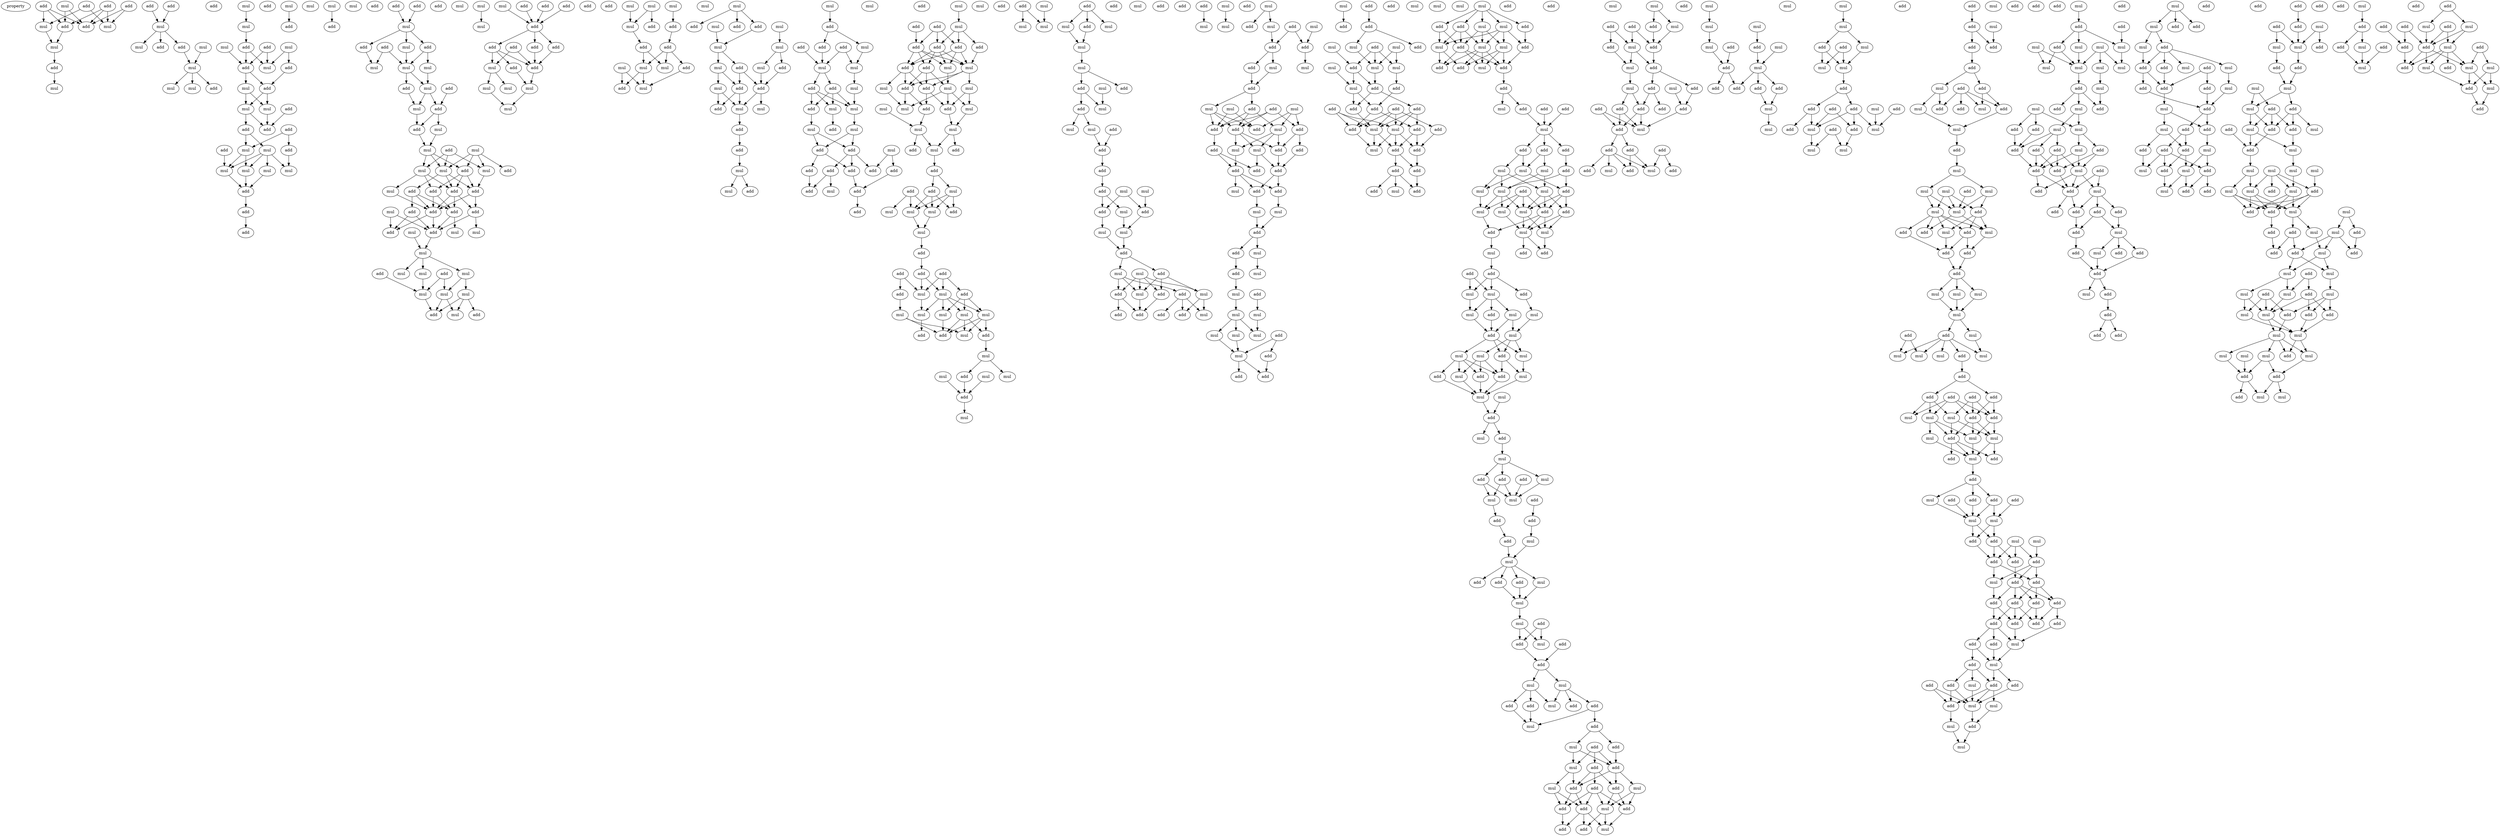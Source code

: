 digraph {
    node [fontcolor=black]
    property [mul=2,lf=1.5]
    0 [ label = add ];
    1 [ label = add ];
    2 [ label = mul ];
    3 [ label = add ];
    4 [ label = add ];
    5 [ label = mul ];
    6 [ label = mul ];
    7 [ label = add ];
    8 [ label = add ];
    9 [ label = mul ];
    10 [ label = add ];
    11 [ label = add ];
    12 [ label = add ];
    13 [ label = mul ];
    14 [ label = mul ];
    15 [ label = mul ];
    16 [ label = add ];
    17 [ label = add ];
    18 [ label = add ];
    19 [ label = mul ];
    20 [ label = mul ];
    21 [ label = mul ];
    22 [ label = mul ];
    23 [ label = mul ];
    24 [ label = add ];
    25 [ label = mul ];
    26 [ label = add ];
    27 [ label = add ];
    28 [ label = mul ];
    29 [ label = mul ];
    30 [ label = add ];
    31 [ label = add ];
    32 [ label = add ];
    33 [ label = mul ];
    34 [ label = add ];
    35 [ label = mul ];
    36 [ label = mul ];
    37 [ label = mul ];
    38 [ label = add ];
    39 [ label = add ];
    40 [ label = add ];
    41 [ label = add ];
    42 [ label = mul ];
    43 [ label = add ];
    44 [ label = mul ];
    45 [ label = add ];
    46 [ label = mul ];
    47 [ label = mul ];
    48 [ label = mul ];
    49 [ label = mul ];
    50 [ label = add ];
    51 [ label = add ];
    52 [ label = add ];
    53 [ label = mul ];
    54 [ label = add ];
    55 [ label = mul ];
    56 [ label = mul ];
    57 [ label = mul ];
    58 [ label = add ];
    59 [ label = add ];
    60 [ label = add ];
    61 [ label = add ];
    62 [ label = add ];
    63 [ label = mul ];
    64 [ label = add ];
    65 [ label = add ];
    66 [ label = add ];
    67 [ label = mul ];
    68 [ label = mul ];
    69 [ label = mul ];
    70 [ label = mul ];
    71 [ label = mul ];
    72 [ label = mul ];
    73 [ label = add ];
    74 [ label = add ];
    75 [ label = mul ];
    76 [ label = add ];
    77 [ label = add ];
    78 [ label = mul ];
    79 [ label = mul ];
    80 [ label = mul ];
    81 [ label = add ];
    82 [ label = mul ];
    83 [ label = mul ];
    84 [ label = mul ];
    85 [ label = add ];
    86 [ label = add ];
    87 [ label = add ];
    88 [ label = mul ];
    89 [ label = add ];
    90 [ label = add ];
    91 [ label = add ];
    92 [ label = mul ];
    93 [ label = add ];
    94 [ label = add ];
    95 [ label = add ];
    96 [ label = add ];
    97 [ label = add ];
    98 [ label = mul ];
    99 [ label = mul ];
    100 [ label = mul ];
    101 [ label = add ];
    102 [ label = mul ];
    103 [ label = add ];
    104 [ label = mul ];
    105 [ label = mul ];
    106 [ label = mul ];
    107 [ label = add ];
    108 [ label = mul ];
    109 [ label = mul ];
    110 [ label = mul ];
    111 [ label = add ];
    112 [ label = add ];
    113 [ label = mul ];
    114 [ label = mul ];
    115 [ label = mul ];
    116 [ label = mul ];
    117 [ label = add ];
    118 [ label = add ];
    119 [ label = add ];
    120 [ label = add ];
    121 [ label = add ];
    122 [ label = add ];
    123 [ label = add ];
    124 [ label = add ];
    125 [ label = add ];
    126 [ label = mul ];
    127 [ label = add ];
    128 [ label = add ];
    129 [ label = mul ];
    130 [ label = mul ];
    131 [ label = mul ];
    132 [ label = add ];
    133 [ label = mul ];
    134 [ label = mul ];
    135 [ label = mul ];
    136 [ label = mul ];
    137 [ label = mul ];
    138 [ label = add ];
    139 [ label = add ];
    140 [ label = add ];
    141 [ label = add ];
    142 [ label = add ];
    143 [ label = mul ];
    144 [ label = mul ];
    145 [ label = mul ];
    146 [ label = add ];
    147 [ label = mul ];
    148 [ label = mul ];
    149 [ label = mul ];
    150 [ label = mul ];
    151 [ label = add ];
    152 [ label = mul ];
    153 [ label = add ];
    154 [ label = add ];
    155 [ label = mul ];
    156 [ label = mul ];
    157 [ label = mul ];
    158 [ label = add ];
    159 [ label = add ];
    160 [ label = mul ];
    161 [ label = add ];
    162 [ label = add ];
    163 [ label = mul ];
    164 [ label = mul ];
    165 [ label = mul ];
    166 [ label = add ];
    167 [ label = add ];
    168 [ label = add ];
    169 [ label = mul ];
    170 [ label = mul ];
    171 [ label = mul ];
    172 [ label = add ];
    173 [ label = mul ];
    174 [ label = add ];
    175 [ label = add ];
    176 [ label = add ];
    177 [ label = add ];
    178 [ label = mul ];
    179 [ label = add ];
    180 [ label = mul ];
    181 [ label = mul ];
    182 [ label = mul ];
    183 [ label = add ];
    184 [ label = add ];
    185 [ label = mul ];
    186 [ label = mul ];
    187 [ label = add ];
    188 [ label = add ];
    189 [ label = mul ];
    190 [ label = mul ];
    191 [ label = mul ];
    192 [ label = add ];
    193 [ label = add ];
    194 [ label = add ];
    195 [ label = add ];
    196 [ label = add ];
    197 [ label = add ];
    198 [ label = add ];
    199 [ label = mul ];
    200 [ label = add ];
    201 [ label = add ];
    202 [ label = add ];
    203 [ label = mul ];
    204 [ label = add ];
    205 [ label = mul ];
    206 [ label = add ];
    207 [ label = add ];
    208 [ label = add ];
    209 [ label = add ];
    210 [ label = add ];
    211 [ label = add ];
    212 [ label = mul ];
    213 [ label = mul ];
    214 [ label = add ];
    215 [ label = mul ];
    216 [ label = mul ];
    217 [ label = mul ];
    218 [ label = add ];
    219 [ label = add ];
    220 [ label = add ];
    221 [ label = add ];
    222 [ label = mul ];
    223 [ label = mul ];
    224 [ label = mul ];
    225 [ label = mul ];
    226 [ label = mul ];
    227 [ label = mul ];
    228 [ label = add ];
    229 [ label = add ];
    230 [ label = mul ];
    231 [ label = add ];
    232 [ label = mul ];
    233 [ label = add ];
    234 [ label = add ];
    235 [ label = mul ];
    236 [ label = mul ];
    237 [ label = add ];
    238 [ label = mul ];
    239 [ label = mul ];
    240 [ label = add ];
    241 [ label = add ];
    242 [ label = add ];
    243 [ label = add ];
    244 [ label = add ];
    245 [ label = mul ];
    246 [ label = mul ];
    247 [ label = add ];
    248 [ label = mul ];
    249 [ label = mul ];
    250 [ label = mul ];
    251 [ label = mul ];
    252 [ label = mul ];
    253 [ label = mul ];
    254 [ label = add ];
    255 [ label = add ];
    256 [ label = add ];
    257 [ label = mul ];
    258 [ label = mul ];
    259 [ label = add ];
    260 [ label = mul ];
    261 [ label = mul ];
    262 [ label = add ];
    263 [ label = add ];
    264 [ label = mul ];
    265 [ label = add ];
    266 [ label = mul ];
    267 [ label = mul ];
    268 [ label = mul ];
    269 [ label = add ];
    270 [ label = add ];
    271 [ label = add ];
    272 [ label = mul ];
    273 [ label = mul ];
    274 [ label = mul ];
    275 [ label = mul ];
    276 [ label = mul ];
    277 [ label = add ];
    278 [ label = add ];
    279 [ label = add ];
    280 [ label = mul ];
    281 [ label = mul ];
    282 [ label = add ];
    283 [ label = mul ];
    284 [ label = add ];
    285 [ label = mul ];
    286 [ label = add ];
    287 [ label = add ];
    288 [ label = add ];
    289 [ label = add ];
    290 [ label = mul ];
    291 [ label = mul ];
    292 [ label = add ];
    293 [ label = mul ];
    294 [ label = add ];
    295 [ label = mul ];
    296 [ label = mul ];
    297 [ label = add ];
    298 [ label = add ];
    299 [ label = mul ];
    300 [ label = mul ];
    301 [ label = mul ];
    302 [ label = mul ];
    303 [ label = add ];
    304 [ label = add ];
    305 [ label = add ];
    306 [ label = mul ];
    307 [ label = add ];
    308 [ label = add ];
    309 [ label = add ];
    310 [ label = add ];
    311 [ label = add ];
    312 [ label = mul ];
    313 [ label = mul ];
    314 [ label = mul ];
    315 [ label = add ];
    316 [ label = mul ];
    317 [ label = add ];
    318 [ label = mul ];
    319 [ label = add ];
    320 [ label = mul ];
    321 [ label = add ];
    322 [ label = add ];
    323 [ label = add ];
    324 [ label = mul ];
    325 [ label = mul ];
    326 [ label = add ];
    327 [ label = mul ];
    328 [ label = mul ];
    329 [ label = add ];
    330 [ label = mul ];
    331 [ label = add ];
    332 [ label = add ];
    333 [ label = add ];
    334 [ label = mul ];
    335 [ label = add ];
    336 [ label = add ];
    337 [ label = mul ];
    338 [ label = add ];
    339 [ label = add ];
    340 [ label = mul ];
    341 [ label = add ];
    342 [ label = add ];
    343 [ label = add ];
    344 [ label = add ];
    345 [ label = mul ];
    346 [ label = add ];
    347 [ label = add ];
    348 [ label = mul ];
    349 [ label = mul ];
    350 [ label = add ];
    351 [ label = add ];
    352 [ label = mul ];
    353 [ label = add ];
    354 [ label = mul ];
    355 [ label = mul ];
    356 [ label = add ];
    357 [ label = mul ];
    358 [ label = mul ];
    359 [ label = mul ];
    360 [ label = mul ];
    361 [ label = mul ];
    362 [ label = add ];
    363 [ label = add ];
    364 [ label = mul ];
    365 [ label = add ];
    366 [ label = add ];
    367 [ label = mul ];
    368 [ label = add ];
    369 [ label = add ];
    370 [ label = add ];
    371 [ label = add ];
    372 [ label = mul ];
    373 [ label = mul ];
    374 [ label = mul ];
    375 [ label = add ];
    376 [ label = add ];
    377 [ label = mul ];
    378 [ label = mul ];
    379 [ label = add ];
    380 [ label = mul ];
    381 [ label = mul ];
    382 [ label = add ];
    383 [ label = add ];
    384 [ label = add ];
    385 [ label = add ];
    386 [ label = add ];
    387 [ label = add ];
    388 [ label = add ];
    389 [ label = mul ];
    390 [ label = add ];
    391 [ label = add ];
    392 [ label = mul ];
    393 [ label = add ];
    394 [ label = add ];
    395 [ label = mul ];
    396 [ label = add ];
    397 [ label = add ];
    398 [ label = add ];
    399 [ label = mul ];
    400 [ label = mul ];
    401 [ label = add ];
    402 [ label = add ];
    403 [ label = mul ];
    404 [ label = mul ];
    405 [ label = mul ];
    406 [ label = mul ];
    407 [ label = add ];
    408 [ label = add ];
    409 [ label = add ];
    410 [ label = mul ];
    411 [ label = add ];
    412 [ label = mul ];
    413 [ label = mul ];
    414 [ label = add ];
    415 [ label = mul ];
    416 [ label = add ];
    417 [ label = add ];
    418 [ label = add ];
    419 [ label = mul ];
    420 [ label = add ];
    421 [ label = mul ];
    422 [ label = add ];
    423 [ label = add ];
    424 [ label = add ];
    425 [ label = add ];
    426 [ label = mul ];
    427 [ label = add ];
    428 [ label = add ];
    429 [ label = add ];
    430 [ label = add ];
    431 [ label = mul ];
    432 [ label = mul ];
    433 [ label = mul ];
    434 [ label = add ];
    435 [ label = mul ];
    436 [ label = add ];
    437 [ label = mul ];
    438 [ label = mul ];
    439 [ label = add ];
    440 [ label = add ];
    441 [ label = mul ];
    442 [ label = mul ];
    443 [ label = mul ];
    444 [ label = add ];
    445 [ label = mul ];
    446 [ label = mul ];
    447 [ label = mul ];
    448 [ label = add ];
    449 [ label = add ];
    450 [ label = add ];
    451 [ label = add ];
    452 [ label = mul ];
    453 [ label = mul ];
    454 [ label = add ];
    455 [ label = mul ];
    456 [ label = mul ];
    457 [ label = mul ];
    458 [ label = add ];
    459 [ label = mul ];
    460 [ label = add ];
    461 [ label = mul ];
    462 [ label = mul ];
    463 [ label = add ];
    464 [ label = mul ];
    465 [ label = add ];
    466 [ label = add ];
    467 [ label = add ];
    468 [ label = mul ];
    469 [ label = mul ];
    470 [ label = mul ];
    471 [ label = mul ];
    472 [ label = add ];
    473 [ label = add ];
    474 [ label = mul ];
    475 [ label = add ];
    476 [ label = mul ];
    477 [ label = add ];
    478 [ label = add ];
    479 [ label = mul ];
    480 [ label = add ];
    481 [ label = mul ];
    482 [ label = add ];
    483 [ label = mul ];
    484 [ label = add ];
    485 [ label = add ];
    486 [ label = mul ];
    487 [ label = add ];
    488 [ label = mul ];
    489 [ label = add ];
    490 [ label = add ];
    491 [ label = add ];
    492 [ label = mul ];
    493 [ label = mul ];
    494 [ label = mul ];
    495 [ label = add ];
    496 [ label = add ];
    497 [ label = mul ];
    498 [ label = add ];
    499 [ label = mul ];
    500 [ label = add ];
    501 [ label = mul ];
    502 [ label = mul ];
    503 [ label = add ];
    504 [ label = add ];
    505 [ label = add ];
    506 [ label = add ];
    507 [ label = mul ];
    508 [ label = mul ];
    509 [ label = add ];
    510 [ label = add ];
    511 [ label = add ];
    512 [ label = mul ];
    513 [ label = add ];
    514 [ label = mul ];
    515 [ label = add ];
    516 [ label = mul ];
    517 [ label = add ];
    518 [ label = mul ];
    519 [ label = add ];
    520 [ label = add ];
    521 [ label = add ];
    522 [ label = add ];
    523 [ label = mul ];
    524 [ label = add ];
    525 [ label = add ];
    526 [ label = mul ];
    527 [ label = add ];
    528 [ label = mul ];
    529 [ label = add ];
    530 [ label = mul ];
    531 [ label = add ];
    532 [ label = add ];
    533 [ label = add ];
    534 [ label = mul ];
    535 [ label = add ];
    536 [ label = add ];
    537 [ label = mul ];
    538 [ label = mul ];
    539 [ label = add ];
    540 [ label = mul ];
    541 [ label = add ];
    542 [ label = add ];
    543 [ label = add ];
    544 [ label = add ];
    545 [ label = add ];
    546 [ label = add ];
    547 [ label = add ];
    548 [ label = add ];
    549 [ label = mul ];
    550 [ label = add ];
    551 [ label = add ];
    552 [ label = add ];
    553 [ label = add ];
    554 [ label = add ];
    555 [ label = mul ];
    556 [ label = mul ];
    557 [ label = add ];
    558 [ label = mul ];
    559 [ label = mul ];
    560 [ label = mul ];
    561 [ label = add ];
    562 [ label = mul ];
    563 [ label = add ];
    564 [ label = mul ];
    565 [ label = mul ];
    566 [ label = add ];
    567 [ label = add ];
    568 [ label = add ];
    569 [ label = add ];
    570 [ label = add ];
    571 [ label = mul ];
    572 [ label = mul ];
    573 [ label = mul ];
    574 [ label = mul ];
    575 [ label = mul ];
    576 [ label = add ];
    577 [ label = add ];
    578 [ label = mul ];
    579 [ label = add ];
    580 [ label = mul ];
    581 [ label = mul ];
    582 [ label = add ];
    583 [ label = add ];
    584 [ label = add ];
    585 [ label = mul ];
    586 [ label = add ];
    587 [ label = add ];
    588 [ label = add ];
    589 [ label = add ];
    590 [ label = mul ];
    591 [ label = mul ];
    592 [ label = add ];
    593 [ label = mul ];
    594 [ label = mul ];
    595 [ label = add ];
    596 [ label = add ];
    597 [ label = mul ];
    598 [ label = add ];
    599 [ label = add ];
    600 [ label = mul ];
    601 [ label = add ];
    602 [ label = mul ];
    603 [ label = add ];
    604 [ label = add ];
    605 [ label = add ];
    606 [ label = add ];
    607 [ label = add ];
    608 [ label = mul ];
    609 [ label = mul ];
    610 [ label = mul ];
    611 [ label = add ];
    612 [ label = add ];
    613 [ label = mul ];
    614 [ label = mul ];
    615 [ label = mul ];
    616 [ label = mul ];
    617 [ label = add ];
    618 [ label = mul ];
    619 [ label = add ];
    620 [ label = mul ];
    621 [ label = add ];
    622 [ label = mul ];
    623 [ label = add ];
    624 [ label = mul ];
    625 [ label = add ];
    626 [ label = add ];
    627 [ label = add ];
    628 [ label = add ];
    629 [ label = add ];
    630 [ label = mul ];
    631 [ label = mul ];
    632 [ label = mul ];
    633 [ label = mul ];
    634 [ label = add ];
    635 [ label = add ];
    636 [ label = mul ];
    637 [ label = mul ];
    638 [ label = mul ];
    639 [ label = mul ];
    640 [ label = mul ];
    641 [ label = add ];
    642 [ label = add ];
    643 [ label = add ];
    644 [ label = add ];
    645 [ label = add ];
    646 [ label = add ];
    647 [ label = mul ];
    648 [ label = mul ];
    649 [ label = add ];
    650 [ label = mul ];
    651 [ label = add ];
    652 [ label = mul ];
    653 [ label = add ];
    654 [ label = mul ];
    655 [ label = mul ];
    656 [ label = add ];
    657 [ label = mul ];
    658 [ label = add ];
    659 [ label = add ];
    660 [ label = add ];
    661 [ label = mul ];
    662 [ label = add ];
    663 [ label = add ];
    664 [ label = add ];
    665 [ label = mul ];
    666 [ label = mul ];
    667 [ label = add ];
    668 [ label = mul ];
    669 [ label = add ];
    670 [ label = mul ];
    671 [ label = add ];
    672 [ label = add ];
    673 [ label = add ];
    674 [ label = add ];
    675 [ label = mul ];
    676 [ label = add ];
    677 [ label = add ];
    678 [ label = add ];
    679 [ label = add ];
    680 [ label = add ];
    681 [ label = add ];
    682 [ label = add ];
    683 [ label = add ];
    684 [ label = add ];
    685 [ label = add ];
    686 [ label = add ];
    687 [ label = mul ];
    688 [ label = add ];
    689 [ label = add ];
    690 [ label = mul ];
    691 [ label = add ];
    692 [ label = add ];
    693 [ label = add ];
    694 [ label = mul ];
    695 [ label = add ];
    696 [ label = mul ];
    697 [ label = mul ];
    698 [ label = add ];
    699 [ label = add ];
    700 [ label = mul ];
    701 [ label = mul ];
    702 [ label = mul ];
    703 [ label = add ];
    704 [ label = add ];
    705 [ label = mul ];
    706 [ label = mul ];
    707 [ label = add ];
    708 [ label = mul ];
    709 [ label = mul ];
    710 [ label = mul ];
    711 [ label = mul ];
    712 [ label = mul ];
    713 [ label = mul ];
    714 [ label = mul ];
    715 [ label = add ];
    716 [ label = mul ];
    717 [ label = mul ];
    718 [ label = add ];
    719 [ label = add ];
    720 [ label = add ];
    721 [ label = mul ];
    722 [ label = add ];
    723 [ label = mul ];
    724 [ label = add ];
    725 [ label = add ];
    726 [ label = mul ];
    727 [ label = add ];
    728 [ label = add ];
    729 [ label = add ];
    730 [ label = add ];
    731 [ label = mul ];
    732 [ label = add ];
    733 [ label = mul ];
    734 [ label = add ];
    735 [ label = add ];
    736 [ label = add ];
    737 [ label = add ];
    738 [ label = add ];
    739 [ label = add ];
    740 [ label = add ];
    741 [ label = mul ];
    742 [ label = add ];
    743 [ label = add ];
    744 [ label = add ];
    745 [ label = mul ];
    746 [ label = add ];
    747 [ label = add ];
    748 [ label = mul ];
    749 [ label = add ];
    750 [ label = add ];
    751 [ label = add ];
    752 [ label = add ];
    753 [ label = mul ];
    754 [ label = mul ];
    755 [ label = add ];
    756 [ label = add ];
    757 [ label = add ];
    758 [ label = mul ];
    759 [ label = add ];
    760 [ label = mul ];
    761 [ label = add ];
    762 [ label = add ];
    763 [ label = add ];
    764 [ label = mul ];
    765 [ label = add ];
    766 [ label = add ];
    767 [ label = add ];
    768 [ label = mul ];
    769 [ label = add ];
    770 [ label = mul ];
    771 [ label = add ];
    772 [ label = mul ];
    773 [ label = add ];
    774 [ label = mul ];
    775 [ label = add ];
    776 [ label = add ];
    777 [ label = add ];
    778 [ label = add ];
    779 [ label = add ];
    780 [ label = mul ];
    781 [ label = mul ];
    782 [ label = add ];
    783 [ label = mul ];
    784 [ label = add ];
    785 [ label = add ];
    786 [ label = add ];
    787 [ label = add ];
    788 [ label = add ];
    789 [ label = add ];
    790 [ label = add ];
    791 [ label = mul ];
    792 [ label = add ];
    793 [ label = mul ];
    794 [ label = mul ];
    795 [ label = add ];
    796 [ label = add ];
    797 [ label = mul ];
    798 [ label = mul ];
    799 [ label = add ];
    800 [ label = mul ];
    801 [ label = add ];
    802 [ label = mul ];
    803 [ label = add ];
    804 [ label = mul ];
    805 [ label = add ];
    806 [ label = add ];
    807 [ label = add ];
    808 [ label = mul ];
    809 [ label = mul ];
    810 [ label = mul ];
    811 [ label = mul ];
    812 [ label = mul ];
    813 [ label = mul ];
    814 [ label = add ];
    815 [ label = mul ];
    816 [ label = mul ];
    817 [ label = add ];
    818 [ label = mul ];
    819 [ label = mul ];
    820 [ label = add ];
    821 [ label = add ];
    822 [ label = mul ];
    823 [ label = add ];
    824 [ label = mul ];
    825 [ label = add ];
    826 [ label = add ];
    827 [ label = add ];
    828 [ label = mul ];
    829 [ label = add ];
    830 [ label = add ];
    831 [ label = add ];
    832 [ label = mul ];
    833 [ label = mul ];
    834 [ label = mul ];
    835 [ label = mul ];
    836 [ label = mul ];
    837 [ label = add ];
    838 [ label = add ];
    839 [ label = add ];
    840 [ label = add ];
    841 [ label = mul ];
    842 [ label = mul ];
    843 [ label = add ];
    844 [ label = mul ];
    845 [ label = mul ];
    846 [ label = add ];
    847 [ label = mul ];
    848 [ label = mul ];
    849 [ label = mul ];
    850 [ label = mul ];
    851 [ label = add ];
    852 [ label = add ];
    853 [ label = add ];
    854 [ label = mul ];
    855 [ label = mul ];
    856 [ label = mul ];
    857 [ label = add ];
    858 [ label = add ];
    859 [ label = add ];
    860 [ label = mul ];
    861 [ label = add ];
    862 [ label = mul ];
    863 [ label = add ];
    864 [ label = add ];
    865 [ label = add ];
    866 [ label = mul ];
    867 [ label = mul ];
    868 [ label = add ];
    869 [ label = add ];
    870 [ label = add ];
    871 [ label = mul ];
    872 [ label = add ];
    873 [ label = add ];
    874 [ label = mul ];
    875 [ label = add ];
    876 [ label = mul ];
    877 [ label = mul ];
    878 [ label = add ];
    879 [ label = mul ];
    880 [ label = add ];
    0 -> 6 [ name = 0 ];
    0 -> 7 [ name = 1 ];
    0 -> 8 [ name = 2 ];
    1 -> 5 [ name = 3 ];
    1 -> 7 [ name = 4 ];
    1 -> 8 [ name = 5 ];
    2 -> 7 [ name = 6 ];
    2 -> 8 [ name = 7 ];
    3 -> 5 [ name = 8 ];
    3 -> 6 [ name = 9 ];
    4 -> 5 [ name = 10 ];
    4 -> 7 [ name = 11 ];
    6 -> 9 [ name = 12 ];
    8 -> 9 [ name = 13 ];
    9 -> 10 [ name = 14 ];
    10 -> 13 [ name = 15 ];
    11 -> 14 [ name = 16 ];
    12 -> 14 [ name = 17 ];
    14 -> 15 [ name = 18 ];
    14 -> 17 [ name = 19 ];
    14 -> 18 [ name = 20 ];
    18 -> 20 [ name = 21 ];
    19 -> 20 [ name = 22 ];
    20 -> 22 [ name = 23 ];
    20 -> 23 [ name = 24 ];
    20 -> 24 [ name = 25 ];
    21 -> 25 [ name = 26 ];
    25 -> 30 [ name = 27 ];
    27 -> 31 [ name = 28 ];
    27 -> 33 [ name = 29 ];
    28 -> 32 [ name = 30 ];
    28 -> 33 [ name = 31 ];
    29 -> 31 [ name = 32 ];
    30 -> 31 [ name = 33 ];
    30 -> 33 [ name = 34 ];
    31 -> 34 [ name = 35 ];
    31 -> 35 [ name = 36 ];
    32 -> 34 [ name = 37 ];
    34 -> 36 [ name = 38 ];
    34 -> 37 [ name = 39 ];
    35 -> 36 [ name = 40 ];
    35 -> 37 [ name = 41 ];
    36 -> 39 [ name = 42 ];
    36 -> 41 [ name = 43 ];
    37 -> 39 [ name = 44 ];
    38 -> 39 [ name = 45 ];
    40 -> 43 [ name = 46 ];
    40 -> 44 [ name = 47 ];
    41 -> 42 [ name = 48 ];
    41 -> 44 [ name = 49 ];
    42 -> 46 [ name = 50 ];
    42 -> 47 [ name = 51 ];
    42 -> 48 [ name = 52 ];
    42 -> 49 [ name = 53 ];
    43 -> 48 [ name = 54 ];
    44 -> 47 [ name = 55 ];
    44 -> 49 [ name = 56 ];
    45 -> 47 [ name = 57 ];
    46 -> 50 [ name = 58 ];
    47 -> 50 [ name = 59 ];
    49 -> 50 [ name = 60 ];
    50 -> 51 [ name = 61 ];
    51 -> 52 [ name = 62 ];
    53 -> 54 [ name = 63 ];
    56 -> 58 [ name = 64 ];
    60 -> 63 [ name = 65 ];
    61 -> 63 [ name = 66 ];
    63 -> 64 [ name = 67 ];
    63 -> 65 [ name = 68 ];
    63 -> 68 [ name = 69 ];
    64 -> 69 [ name = 70 ];
    64 -> 70 [ name = 71 ];
    65 -> 71 [ name = 72 ];
    66 -> 70 [ name = 73 ];
    66 -> 71 [ name = 74 ];
    68 -> 70 [ name = 75 ];
    69 -> 72 [ name = 76 ];
    70 -> 72 [ name = 77 ];
    70 -> 73 [ name = 78 ];
    72 -> 75 [ name = 79 ];
    72 -> 76 [ name = 80 ];
    73 -> 75 [ name = 81 ];
    74 -> 76 [ name = 82 ];
    75 -> 77 [ name = 83 ];
    76 -> 77 [ name = 84 ];
    76 -> 78 [ name = 85 ];
    77 -> 80 [ name = 86 ];
    78 -> 80 [ name = 87 ];
    79 -> 83 [ name = 88 ];
    79 -> 84 [ name = 89 ];
    79 -> 85 [ name = 90 ];
    79 -> 86 [ name = 91 ];
    80 -> 82 [ name = 92 ];
    80 -> 84 [ name = 93 ];
    80 -> 85 [ name = 94 ];
    81 -> 82 [ name = 95 ];
    81 -> 83 [ name = 96 ];
    81 -> 84 [ name = 97 ];
    82 -> 87 [ name = 98 ];
    82 -> 88 [ name = 99 ];
    82 -> 90 [ name = 100 ];
    83 -> 91 [ name = 101 ];
    84 -> 89 [ name = 102 ];
    84 -> 90 [ name = 103 ];
    84 -> 91 [ name = 104 ];
    85 -> 87 [ name = 105 ];
    85 -> 90 [ name = 106 ];
    85 -> 91 [ name = 107 ];
    87 -> 94 [ name = 108 ];
    87 -> 95 [ name = 109 ];
    88 -> 95 [ name = 110 ];
    89 -> 93 [ name = 111 ];
    89 -> 94 [ name = 112 ];
    89 -> 95 [ name = 113 ];
    90 -> 94 [ name = 114 ];
    90 -> 95 [ name = 115 ];
    90 -> 96 [ name = 116 ];
    91 -> 95 [ name = 117 ];
    91 -> 96 [ name = 118 ];
    92 -> 97 [ name = 119 ];
    92 -> 101 [ name = 120 ];
    93 -> 97 [ name = 121 ];
    93 -> 101 [ name = 122 ];
    94 -> 99 [ name = 123 ];
    94 -> 101 [ name = 124 ];
    95 -> 97 [ name = 125 ];
    95 -> 101 [ name = 126 ];
    96 -> 98 [ name = 127 ];
    96 -> 101 [ name = 128 ];
    100 -> 102 [ name = 129 ];
    101 -> 102 [ name = 130 ];
    102 -> 104 [ name = 131 ];
    102 -> 105 [ name = 132 ];
    102 -> 106 [ name = 133 ];
    103 -> 108 [ name = 134 ];
    103 -> 110 [ name = 135 ];
    105 -> 108 [ name = 136 ];
    105 -> 109 [ name = 137 ];
    106 -> 110 [ name = 138 ];
    107 -> 110 [ name = 139 ];
    108 -> 111 [ name = 140 ];
    108 -> 113 [ name = 141 ];
    109 -> 111 [ name = 142 ];
    109 -> 112 [ name = 143 ];
    109 -> 113 [ name = 144 ];
    110 -> 111 [ name = 145 ];
    114 -> 115 [ name = 146 ];
    116 -> 121 [ name = 147 ];
    117 -> 121 [ name = 148 ];
    118 -> 121 [ name = 149 ];
    120 -> 121 [ name = 150 ];
    121 -> 122 [ name = 151 ];
    121 -> 123 [ name = 152 ];
    121 -> 124 [ name = 153 ];
    122 -> 128 [ name = 154 ];
    123 -> 128 [ name = 155 ];
    124 -> 126 [ name = 156 ];
    124 -> 127 [ name = 157 ];
    124 -> 128 [ name = 158 ];
    125 -> 126 [ name = 159 ];
    125 -> 128 [ name = 160 ];
    126 -> 129 [ name = 161 ];
    126 -> 131 [ name = 162 ];
    127 -> 130 [ name = 163 ];
    128 -> 130 [ name = 164 ];
    130 -> 133 [ name = 165 ];
    131 -> 133 [ name = 166 ];
    134 -> 137 [ name = 167 ];
    134 -> 138 [ name = 168 ];
    135 -> 137 [ name = 169 ];
    136 -> 139 [ name = 170 ];
    137 -> 140 [ name = 171 ];
    139 -> 141 [ name = 172 ];
    140 -> 144 [ name = 173 ];
    140 -> 145 [ name = 174 ];
    141 -> 142 [ name = 175 ];
    141 -> 144 [ name = 176 ];
    141 -> 145 [ name = 177 ];
    142 -> 147 [ name = 178 ];
    143 -> 146 [ name = 179 ];
    143 -> 147 [ name = 180 ];
    144 -> 146 [ name = 181 ];
    144 -> 147 [ name = 182 ];
    149 -> 151 [ name = 183 ];
    149 -> 153 [ name = 184 ];
    149 -> 154 [ name = 185 ];
    150 -> 156 [ name = 186 ];
    152 -> 155 [ name = 187 ];
    154 -> 156 [ name = 188 ];
    155 -> 157 [ name = 189 ];
    155 -> 158 [ name = 190 ];
    156 -> 159 [ name = 191 ];
    156 -> 160 [ name = 192 ];
    157 -> 161 [ name = 193 ];
    158 -> 161 [ name = 194 ];
    159 -> 161 [ name = 195 ];
    159 -> 162 [ name = 196 ];
    160 -> 162 [ name = 197 ];
    160 -> 163 [ name = 198 ];
    161 -> 164 [ name = 199 ];
    161 -> 165 [ name = 200 ];
    162 -> 164 [ name = 201 ];
    162 -> 166 [ name = 202 ];
    163 -> 164 [ name = 203 ];
    163 -> 166 [ name = 204 ];
    164 -> 167 [ name = 205 ];
    167 -> 168 [ name = 206 ];
    168 -> 169 [ name = 207 ];
    169 -> 171 [ name = 208 ];
    169 -> 172 [ name = 209 ];
    170 -> 174 [ name = 210 ];
    174 -> 176 [ name = 211 ];
    174 -> 178 [ name = 212 ];
    175 -> 180 [ name = 213 ];
    176 -> 180 [ name = 214 ];
    177 -> 180 [ name = 215 ];
    177 -> 181 [ name = 216 ];
    178 -> 181 [ name = 217 ];
    180 -> 183 [ name = 218 ];
    180 -> 184 [ name = 219 ];
    181 -> 182 [ name = 220 ];
    182 -> 186 [ name = 221 ];
    183 -> 185 [ name = 222 ];
    183 -> 186 [ name = 223 ];
    183 -> 187 [ name = 224 ];
    184 -> 185 [ name = 225 ];
    184 -> 186 [ name = 226 ];
    184 -> 187 [ name = 227 ];
    185 -> 188 [ name = 228 ];
    186 -> 189 [ name = 229 ];
    187 -> 190 [ name = 230 ];
    189 -> 192 [ name = 231 ];
    189 -> 193 [ name = 232 ];
    190 -> 192 [ name = 233 ];
    190 -> 193 [ name = 234 ];
    191 -> 195 [ name = 235 ];
    191 -> 198 [ name = 236 ];
    192 -> 194 [ name = 237 ];
    192 -> 196 [ name = 238 ];
    192 -> 198 [ name = 239 ];
    193 -> 196 [ name = 240 ];
    193 -> 197 [ name = 241 ];
    194 -> 199 [ name = 242 ];
    194 -> 201 [ name = 243 ];
    195 -> 200 [ name = 244 ];
    196 -> 200 [ name = 245 ];
    197 -> 201 [ name = 246 ];
    200 -> 202 [ name = 247 ];
    203 -> 205 [ name = 248 ];
    204 -> 207 [ name = 249 ];
    205 -> 208 [ name = 250 ];
    205 -> 209 [ name = 251 ];
    205 -> 210 [ name = 252 ];
    206 -> 207 [ name = 253 ];
    206 -> 208 [ name = 254 ];
    206 -> 210 [ name = 255 ];
    207 -> 211 [ name = 256 ];
    207 -> 212 [ name = 257 ];
    207 -> 213 [ name = 258 ];
    207 -> 214 [ name = 259 ];
    208 -> 212 [ name = 260 ];
    208 -> 213 [ name = 261 ];
    208 -> 214 [ name = 262 ];
    209 -> 212 [ name = 263 ];
    210 -> 211 [ name = 264 ];
    210 -> 212 [ name = 265 ];
    210 -> 213 [ name = 266 ];
    210 -> 214 [ name = 267 ];
    211 -> 217 [ name = 268 ];
    211 -> 218 [ name = 269 ];
    211 -> 219 [ name = 270 ];
    212 -> 216 [ name = 271 ];
    212 -> 218 [ name = 272 ];
    212 -> 219 [ name = 273 ];
    213 -> 217 [ name = 274 ];
    214 -> 215 [ name = 275 ];
    214 -> 218 [ name = 276 ];
    214 -> 219 [ name = 277 ];
    215 -> 223 [ name = 278 ];
    216 -> 220 [ name = 279 ];
    216 -> 222 [ name = 280 ];
    217 -> 220 [ name = 281 ];
    217 -> 222 [ name = 282 ];
    217 -> 223 [ name = 283 ];
    218 -> 220 [ name = 284 ];
    218 -> 221 [ name = 285 ];
    219 -> 221 [ name = 286 ];
    219 -> 223 [ name = 287 ];
    220 -> 226 [ name = 288 ];
    221 -> 225 [ name = 289 ];
    222 -> 226 [ name = 290 ];
    224 -> 225 [ name = 291 ];
    225 -> 229 [ name = 292 ];
    225 -> 230 [ name = 293 ];
    226 -> 228 [ name = 294 ];
    226 -> 230 [ name = 295 ];
    230 -> 231 [ name = 296 ];
    231 -> 232 [ name = 297 ];
    231 -> 234 [ name = 298 ];
    232 -> 235 [ name = 299 ];
    232 -> 237 [ name = 300 ];
    232 -> 238 [ name = 301 ];
    233 -> 235 [ name = 302 ];
    233 -> 236 [ name = 303 ];
    233 -> 238 [ name = 304 ];
    234 -> 235 [ name = 305 ];
    234 -> 237 [ name = 306 ];
    234 -> 238 [ name = 307 ];
    235 -> 239 [ name = 308 ];
    238 -> 239 [ name = 309 ];
    239 -> 240 [ name = 310 ];
    240 -> 241 [ name = 311 ];
    241 -> 245 [ name = 312 ];
    241 -> 246 [ name = 313 ];
    242 -> 244 [ name = 314 ];
    242 -> 245 [ name = 315 ];
    242 -> 246 [ name = 316 ];
    243 -> 245 [ name = 317 ];
    243 -> 247 [ name = 318 ];
    244 -> 249 [ name = 319 ];
    244 -> 251 [ name = 320 ];
    244 -> 252 [ name = 321 ];
    245 -> 250 [ name = 322 ];
    246 -> 249 [ name = 323 ];
    246 -> 250 [ name = 324 ];
    246 -> 251 [ name = 325 ];
    246 -> 252 [ name = 326 ];
    247 -> 248 [ name = 327 ];
    248 -> 253 [ name = 328 ];
    248 -> 255 [ name = 329 ];
    249 -> 255 [ name = 330 ];
    250 -> 254 [ name = 331 ];
    251 -> 253 [ name = 332 ];
    251 -> 255 [ name = 333 ];
    251 -> 256 [ name = 334 ];
    252 -> 253 [ name = 335 ];
    252 -> 255 [ name = 336 ];
    252 -> 256 [ name = 337 ];
    256 -> 257 [ name = 338 ];
    257 -> 259 [ name = 339 ];
    257 -> 260 [ name = 340 ];
    258 -> 263 [ name = 341 ];
    259 -> 263 [ name = 342 ];
    261 -> 263 [ name = 343 ];
    263 -> 264 [ name = 344 ];
    265 -> 267 [ name = 345 ];
    265 -> 268 [ name = 346 ];
    266 -> 268 [ name = 347 ];
    269 -> 271 [ name = 348 ];
    269 -> 272 [ name = 349 ];
    269 -> 273 [ name = 350 ];
    271 -> 275 [ name = 351 ];
    273 -> 275 [ name = 352 ];
    275 -> 276 [ name = 353 ];
    276 -> 278 [ name = 354 ];
    276 -> 279 [ name = 355 ];
    279 -> 281 [ name = 356 ];
    279 -> 282 [ name = 357 ];
    280 -> 281 [ name = 358 ];
    282 -> 283 [ name = 359 ];
    282 -> 285 [ name = 360 ];
    285 -> 287 [ name = 361 ];
    286 -> 287 [ name = 362 ];
    287 -> 288 [ name = 363 ];
    288 -> 289 [ name = 364 ];
    289 -> 292 [ name = 365 ];
    289 -> 293 [ name = 366 ];
    290 -> 294 [ name = 367 ];
    291 -> 292 [ name = 368 ];
    291 -> 294 [ name = 369 ];
    292 -> 296 [ name = 370 ];
    293 -> 295 [ name = 371 ];
    294 -> 295 [ name = 372 ];
    295 -> 297 [ name = 373 ];
    296 -> 297 [ name = 374 ];
    297 -> 298 [ name = 375 ];
    297 -> 300 [ name = 376 ];
    298 -> 301 [ name = 377 ];
    298 -> 302 [ name = 378 ];
    298 -> 304 [ name = 379 ];
    299 -> 301 [ name = 380 ];
    299 -> 302 [ name = 381 ];
    299 -> 304 [ name = 382 ];
    299 -> 305 [ name = 383 ];
    300 -> 301 [ name = 384 ];
    300 -> 303 [ name = 385 ];
    300 -> 305 [ name = 386 ];
    301 -> 307 [ name = 387 ];
    302 -> 306 [ name = 388 ];
    302 -> 310 [ name = 389 ];
    303 -> 306 [ name = 390 ];
    303 -> 308 [ name = 391 ];
    303 -> 310 [ name = 392 ];
    304 -> 307 [ name = 393 ];
    305 -> 307 [ name = 394 ];
    305 -> 309 [ name = 395 ];
    311 -> 312 [ name = 396 ];
    313 -> 314 [ name = 397 ];
    316 -> 319 [ name = 398 ];
    316 -> 320 [ name = 399 ];
    317 -> 321 [ name = 400 ];
    317 -> 322 [ name = 401 ];
    318 -> 322 [ name = 402 ];
    320 -> 321 [ name = 403 ];
    321 -> 323 [ name = 404 ];
    321 -> 324 [ name = 405 ];
    322 -> 325 [ name = 406 ];
    323 -> 326 [ name = 407 ];
    324 -> 326 [ name = 408 ];
    326 -> 327 [ name = 409 ];
    326 -> 331 [ name = 410 ];
    327 -> 332 [ name = 411 ];
    327 -> 333 [ name = 412 ];
    327 -> 335 [ name = 413 ];
    328 -> 332 [ name = 414 ];
    328 -> 335 [ name = 415 ];
    329 -> 332 [ name = 416 ];
    329 -> 333 [ name = 417 ];
    329 -> 336 [ name = 418 ];
    330 -> 334 [ name = 419 ];
    330 -> 335 [ name = 420 ];
    330 -> 336 [ name = 421 ];
    331 -> 332 [ name = 422 ];
    331 -> 333 [ name = 423 ];
    331 -> 334 [ name = 424 ];
    332 -> 339 [ name = 425 ];
    333 -> 337 [ name = 426 ];
    333 -> 340 [ name = 427 ];
    333 -> 341 [ name = 428 ];
    334 -> 337 [ name = 429 ];
    334 -> 340 [ name = 430 ];
    334 -> 341 [ name = 431 ];
    336 -> 338 [ name = 432 ];
    336 -> 341 [ name = 433 ];
    337 -> 343 [ name = 434 ];
    338 -> 344 [ name = 435 ];
    339 -> 342 [ name = 436 ];
    339 -> 343 [ name = 437 ];
    340 -> 342 [ name = 438 ];
    340 -> 344 [ name = 439 ];
    341 -> 344 [ name = 440 ];
    343 -> 345 [ name = 441 ];
    343 -> 346 [ name = 442 ];
    343 -> 347 [ name = 443 ];
    344 -> 346 [ name = 444 ];
    344 -> 347 [ name = 445 ];
    346 -> 348 [ name = 446 ];
    347 -> 349 [ name = 447 ];
    348 -> 350 [ name = 448 ];
    349 -> 350 [ name = 449 ];
    350 -> 351 [ name = 450 ];
    350 -> 352 [ name = 451 ];
    351 -> 353 [ name = 452 ];
    352 -> 354 [ name = 453 ];
    353 -> 355 [ name = 454 ];
    355 -> 357 [ name = 455 ];
    356 -> 358 [ name = 456 ];
    357 -> 359 [ name = 457 ];
    357 -> 360 [ name = 458 ];
    357 -> 361 [ name = 459 ];
    358 -> 360 [ name = 460 ];
    359 -> 364 [ name = 461 ];
    361 -> 364 [ name = 462 ];
    362 -> 363 [ name = 463 ];
    362 -> 364 [ name = 464 ];
    363 -> 365 [ name = 465 ];
    364 -> 365 [ name = 466 ];
    364 -> 366 [ name = 467 ];
    367 -> 370 [ name = 468 ];
    368 -> 371 [ name = 469 ];
    371 -> 374 [ name = 470 ];
    371 -> 376 [ name = 471 ];
    372 -> 377 [ name = 472 ];
    372 -> 378 [ name = 473 ];
    373 -> 379 [ name = 474 ];
    374 -> 377 [ name = 475 ];
    375 -> 377 [ name = 476 ];
    375 -> 378 [ name = 477 ];
    375 -> 379 [ name = 478 ];
    377 -> 383 [ name = 479 ];
    378 -> 382 [ name = 480 ];
    379 -> 381 [ name = 481 ];
    379 -> 383 [ name = 482 ];
    380 -> 381 [ name = 483 ];
    381 -> 386 [ name = 484 ];
    381 -> 388 [ name = 485 ];
    382 -> 388 [ name = 486 ];
    383 -> 385 [ name = 487 ];
    383 -> 386 [ name = 488 ];
    384 -> 389 [ name = 489 ];
    384 -> 390 [ name = 490 ];
    384 -> 392 [ name = 491 ];
    385 -> 389 [ name = 492 ];
    385 -> 392 [ name = 493 ];
    385 -> 393 [ name = 494 ];
    386 -> 392 [ name = 495 ];
    387 -> 389 [ name = 496 ];
    387 -> 390 [ name = 497 ];
    387 -> 391 [ name = 498 ];
    387 -> 392 [ name = 499 ];
    388 -> 390 [ name = 500 ];
    388 -> 393 [ name = 501 ];
    389 -> 394 [ name = 502 ];
    389 -> 395 [ name = 503 ];
    389 -> 396 [ name = 504 ];
    390 -> 395 [ name = 505 ];
    391 -> 396 [ name = 506 ];
    392 -> 394 [ name = 507 ];
    392 -> 395 [ name = 508 ];
    393 -> 394 [ name = 509 ];
    393 -> 396 [ name = 510 ];
    394 -> 397 [ name = 511 ];
    394 -> 398 [ name = 512 ];
    396 -> 397 [ name = 513 ];
    397 -> 401 [ name = 514 ];
    398 -> 401 [ name = 515 ];
    398 -> 402 [ name = 516 ];
    398 -> 403 [ name = 517 ];
    405 -> 406 [ name = 518 ];
    405 -> 407 [ name = 519 ];
    405 -> 408 [ name = 520 ];
    405 -> 409 [ name = 521 ];
    405 -> 410 [ name = 522 ];
    406 -> 412 [ name = 523 ];
    406 -> 413 [ name = 524 ];
    406 -> 414 [ name = 525 ];
    406 -> 415 [ name = 526 ];
    407 -> 411 [ name = 527 ];
    407 -> 412 [ name = 528 ];
    407 -> 413 [ name = 529 ];
    408 -> 411 [ name = 530 ];
    408 -> 412 [ name = 531 ];
    409 -> 414 [ name = 532 ];
    410 -> 411 [ name = 533 ];
    410 -> 413 [ name = 534 ];
    410 -> 415 [ name = 535 ];
    411 -> 416 [ name = 536 ];
    411 -> 418 [ name = 537 ];
    411 -> 419 [ name = 538 ];
    412 -> 417 [ name = 539 ];
    412 -> 418 [ name = 540 ];
    413 -> 416 [ name = 541 ];
    413 -> 417 [ name = 542 ];
    413 -> 418 [ name = 543 ];
    413 -> 419 [ name = 544 ];
    414 -> 416 [ name = 545 ];
    415 -> 416 [ name = 546 ];
    415 -> 417 [ name = 547 ];
    415 -> 419 [ name = 548 ];
    416 -> 420 [ name = 549 ];
    420 -> 421 [ name = 550 ];
    420 -> 424 [ name = 551 ];
    422 -> 426 [ name = 552 ];
    424 -> 426 [ name = 553 ];
    425 -> 426 [ name = 554 ];
    426 -> 427 [ name = 555 ];
    426 -> 428 [ name = 556 ];
    426 -> 429 [ name = 557 ];
    427 -> 430 [ name = 558 ];
    428 -> 431 [ name = 559 ];
    428 -> 432 [ name = 560 ];
    429 -> 432 [ name = 561 ];
    429 -> 433 [ name = 562 ];
    430 -> 436 [ name = 563 ];
    430 -> 438 [ name = 564 ];
    431 -> 435 [ name = 565 ];
    431 -> 437 [ name = 566 ];
    431 -> 438 [ name = 567 ];
    432 -> 436 [ name = 568 ];
    432 -> 437 [ name = 569 ];
    433 -> 435 [ name = 570 ];
    433 -> 438 [ name = 571 ];
    434 -> 439 [ name = 572 ];
    434 -> 441 [ name = 573 ];
    434 -> 442 [ name = 574 ];
    434 -> 443 [ name = 575 ];
    435 -> 439 [ name = 576 ];
    435 -> 440 [ name = 577 ];
    435 -> 441 [ name = 578 ];
    436 -> 439 [ name = 579 ];
    436 -> 440 [ name = 580 ];
    436 -> 441 [ name = 581 ];
    437 -> 442 [ name = 582 ];
    438 -> 441 [ name = 583 ];
    438 -> 442 [ name = 584 ];
    438 -> 443 [ name = 585 ];
    439 -> 444 [ name = 586 ];
    439 -> 445 [ name = 587 ];
    439 -> 446 [ name = 588 ];
    440 -> 445 [ name = 589 ];
    440 -> 446 [ name = 590 ];
    441 -> 445 [ name = 591 ];
    441 -> 446 [ name = 592 ];
    442 -> 444 [ name = 593 ];
    443 -> 445 [ name = 594 ];
    444 -> 447 [ name = 595 ];
    445 -> 448 [ name = 596 ];
    445 -> 449 [ name = 597 ];
    446 -> 449 [ name = 598 ];
    447 -> 450 [ name = 599 ];
    450 -> 452 [ name = 600 ];
    450 -> 453 [ name = 601 ];
    450 -> 454 [ name = 602 ];
    451 -> 452 [ name = 603 ];
    451 -> 453 [ name = 604 ];
    452 -> 455 [ name = 605 ];
    452 -> 457 [ name = 606 ];
    452 -> 458 [ name = 607 ];
    453 -> 455 [ name = 608 ];
    454 -> 456 [ name = 609 ];
    455 -> 460 [ name = 610 ];
    456 -> 459 [ name = 611 ];
    457 -> 459 [ name = 612 ];
    457 -> 460 [ name = 613 ];
    458 -> 460 [ name = 614 ];
    459 -> 461 [ name = 615 ];
    459 -> 462 [ name = 616 ];
    459 -> 463 [ name = 617 ];
    460 -> 462 [ name = 618 ];
    460 -> 463 [ name = 619 ];
    460 -> 464 [ name = 620 ];
    461 -> 465 [ name = 621 ];
    461 -> 466 [ name = 622 ];
    461 -> 468 [ name = 623 ];
    462 -> 469 [ name = 624 ];
    463 -> 465 [ name = 625 ];
    463 -> 469 [ name = 626 ];
    464 -> 465 [ name = 627 ];
    464 -> 466 [ name = 628 ];
    464 -> 467 [ name = 629 ];
    464 -> 468 [ name = 630 ];
    465 -> 471 [ name = 631 ];
    466 -> 471 [ name = 632 ];
    467 -> 471 [ name = 633 ];
    468 -> 471 [ name = 634 ];
    469 -> 471 [ name = 635 ];
    470 -> 472 [ name = 636 ];
    471 -> 472 [ name = 637 ];
    472 -> 474 [ name = 638 ];
    472 -> 475 [ name = 639 ];
    475 -> 476 [ name = 640 ];
    476 -> 477 [ name = 641 ];
    476 -> 479 [ name = 642 ];
    476 -> 480 [ name = 643 ];
    477 -> 481 [ name = 644 ];
    477 -> 483 [ name = 645 ];
    478 -> 481 [ name = 646 ];
    479 -> 481 [ name = 647 ];
    480 -> 481 [ name = 648 ];
    480 -> 483 [ name = 649 ];
    482 -> 485 [ name = 650 ];
    483 -> 484 [ name = 651 ];
    484 -> 487 [ name = 652 ];
    485 -> 486 [ name = 653 ];
    486 -> 488 [ name = 654 ];
    487 -> 488 [ name = 655 ];
    488 -> 489 [ name = 656 ];
    488 -> 490 [ name = 657 ];
    488 -> 491 [ name = 658 ];
    488 -> 492 [ name = 659 ];
    490 -> 493 [ name = 660 ];
    491 -> 493 [ name = 661 ];
    492 -> 493 [ name = 662 ];
    493 -> 494 [ name = 663 ];
    494 -> 496 [ name = 664 ];
    494 -> 499 [ name = 665 ];
    495 -> 496 [ name = 666 ];
    495 -> 499 [ name = 667 ];
    496 -> 500 [ name = 668 ];
    498 -> 500 [ name = 669 ];
    500 -> 501 [ name = 670 ];
    500 -> 502 [ name = 671 ];
    501 -> 503 [ name = 672 ];
    501 -> 506 [ name = 673 ];
    501 -> 507 [ name = 674 ];
    502 -> 504 [ name = 675 ];
    502 -> 505 [ name = 676 ];
    502 -> 507 [ name = 677 ];
    503 -> 508 [ name = 678 ];
    504 -> 508 [ name = 679 ];
    504 -> 509 [ name = 680 ];
    506 -> 508 [ name = 681 ];
    509 -> 511 [ name = 682 ];
    509 -> 512 [ name = 683 ];
    510 -> 513 [ name = 684 ];
    510 -> 514 [ name = 685 ];
    510 -> 515 [ name = 686 ];
    511 -> 513 [ name = 687 ];
    512 -> 513 [ name = 688 ];
    512 -> 514 [ name = 689 ];
    513 -> 516 [ name = 690 ];
    513 -> 517 [ name = 691 ];
    513 -> 519 [ name = 692 ];
    514 -> 517 [ name = 693 ];
    514 -> 518 [ name = 694 ];
    515 -> 517 [ name = 695 ];
    515 -> 519 [ name = 696 ];
    515 -> 520 [ name = 697 ];
    516 -> 521 [ name = 698 ];
    516 -> 523 [ name = 699 ];
    517 -> 522 [ name = 700 ];
    517 -> 524 [ name = 701 ];
    518 -> 522 [ name = 702 ];
    518 -> 524 [ name = 703 ];
    519 -> 521 [ name = 704 ];
    519 -> 523 [ name = 705 ];
    520 -> 521 [ name = 706 ];
    520 -> 522 [ name = 707 ];
    520 -> 523 [ name = 708 ];
    520 -> 524 [ name = 709 ];
    521 -> 526 [ name = 710 ];
    522 -> 527 [ name = 711 ];
    523 -> 525 [ name = 712 ];
    523 -> 526 [ name = 713 ];
    524 -> 525 [ name = 714 ];
    524 -> 526 [ name = 715 ];
    524 -> 527 [ name = 716 ];
    528 -> 529 [ name = 717 ];
    528 -> 530 [ name = 718 ];
    529 -> 535 [ name = 719 ];
    530 -> 535 [ name = 720 ];
    531 -> 533 [ name = 721 ];
    531 -> 534 [ name = 722 ];
    532 -> 534 [ name = 723 ];
    532 -> 535 [ name = 724 ];
    533 -> 537 [ name = 725 ];
    534 -> 536 [ name = 726 ];
    534 -> 537 [ name = 727 ];
    535 -> 536 [ name = 728 ];
    536 -> 539 [ name = 729 ];
    536 -> 542 [ name = 730 ];
    537 -> 540 [ name = 731 ];
    538 -> 543 [ name = 732 ];
    539 -> 544 [ name = 733 ];
    539 -> 547 [ name = 734 ];
    540 -> 545 [ name = 735 ];
    540 -> 547 [ name = 736 ];
    542 -> 543 [ name = 737 ];
    543 -> 549 [ name = 738 ];
    545 -> 548 [ name = 739 ];
    545 -> 549 [ name = 740 ];
    546 -> 548 [ name = 741 ];
    546 -> 549 [ name = 742 ];
    547 -> 548 [ name = 743 ];
    547 -> 549 [ name = 744 ];
    548 -> 550 [ name = 745 ];
    548 -> 552 [ name = 746 ];
    550 -> 553 [ name = 747 ];
    550 -> 556 [ name = 748 ];
    551 -> 554 [ name = 749 ];
    551 -> 556 [ name = 750 ];
    552 -> 553 [ name = 751 ];
    552 -> 555 [ name = 752 ];
    552 -> 556 [ name = 753 ];
    552 -> 557 [ name = 754 ];
    558 -> 559 [ name = 755 ];
    559 -> 562 [ name = 756 ];
    560 -> 561 [ name = 757 ];
    561 -> 565 [ name = 758 ];
    562 -> 566 [ name = 759 ];
    563 -> 566 [ name = 760 ];
    564 -> 565 [ name = 761 ];
    565 -> 567 [ name = 762 ];
    565 -> 568 [ name = 763 ];
    565 -> 570 [ name = 764 ];
    566 -> 568 [ name = 765 ];
    566 -> 569 [ name = 766 ];
    567 -> 571 [ name = 767 ];
    570 -> 571 [ name = 768 ];
    571 -> 572 [ name = 769 ];
    574 -> 575 [ name = 770 ];
    575 -> 578 [ name = 771 ];
    575 -> 579 [ name = 772 ];
    577 -> 580 [ name = 773 ];
    577 -> 581 [ name = 774 ];
    578 -> 580 [ name = 775 ];
    579 -> 580 [ name = 776 ];
    579 -> 581 [ name = 777 ];
    580 -> 582 [ name = 778 ];
    582 -> 583 [ name = 779 ];
    582 -> 587 [ name = 780 ];
    583 -> 588 [ name = 781 ];
    583 -> 590 [ name = 782 ];
    584 -> 589 [ name = 783 ];
    584 -> 590 [ name = 784 ];
    585 -> 591 [ name = 785 ];
    586 -> 591 [ name = 786 ];
    587 -> 589 [ name = 787 ];
    587 -> 590 [ name = 788 ];
    587 -> 591 [ name = 789 ];
    589 -> 593 [ name = 790 ];
    590 -> 594 [ name = 791 ];
    592 -> 593 [ name = 792 ];
    592 -> 594 [ name = 793 ];
    595 -> 596 [ name = 794 ];
    596 -> 598 [ name = 795 ];
    596 -> 599 [ name = 796 ];
    597 -> 599 [ name = 797 ];
    598 -> 601 [ name = 798 ];
    601 -> 602 [ name = 799 ];
    601 -> 604 [ name = 800 ];
    602 -> 605 [ name = 801 ];
    602 -> 608 [ name = 802 ];
    603 -> 605 [ name = 803 ];
    603 -> 606 [ name = 804 ];
    603 -> 607 [ name = 805 ];
    603 -> 609 [ name = 806 ];
    604 -> 607 [ name = 807 ];
    604 -> 609 [ name = 808 ];
    607 -> 610 [ name = 809 ];
    608 -> 610 [ name = 810 ];
    610 -> 612 [ name = 811 ];
    612 -> 613 [ name = 812 ];
    613 -> 614 [ name = 813 ];
    613 -> 616 [ name = 814 ];
    614 -> 618 [ name = 815 ];
    614 -> 620 [ name = 816 ];
    615 -> 618 [ name = 817 ];
    615 -> 619 [ name = 818 ];
    615 -> 620 [ name = 819 ];
    616 -> 619 [ name = 820 ];
    616 -> 620 [ name = 821 ];
    617 -> 620 [ name = 822 ];
    618 -> 621 [ name = 823 ];
    618 -> 622 [ name = 824 ];
    618 -> 623 [ name = 825 ];
    618 -> 624 [ name = 826 ];
    618 -> 625 [ name = 827 ];
    619 -> 621 [ name = 828 ];
    619 -> 622 [ name = 829 ];
    619 -> 624 [ name = 830 ];
    620 -> 622 [ name = 831 ];
    620 -> 625 [ name = 832 ];
    621 -> 626 [ name = 833 ];
    621 -> 627 [ name = 834 ];
    622 -> 627 [ name = 835 ];
    623 -> 626 [ name = 836 ];
    624 -> 626 [ name = 837 ];
    626 -> 628 [ name = 838 ];
    627 -> 628 [ name = 839 ];
    628 -> 630 [ name = 840 ];
    628 -> 631 [ name = 841 ];
    628 -> 632 [ name = 842 ];
    630 -> 633 [ name = 843 ];
    631 -> 633 [ name = 844 ];
    632 -> 633 [ name = 845 ];
    633 -> 634 [ name = 846 ];
    633 -> 636 [ name = 847 ];
    634 -> 637 [ name = 848 ];
    634 -> 638 [ name = 849 ];
    634 -> 639 [ name = 850 ];
    634 -> 640 [ name = 851 ];
    634 -> 641 [ name = 852 ];
    635 -> 637 [ name = 853 ];
    635 -> 639 [ name = 854 ];
    636 -> 638 [ name = 855 ];
    641 -> 642 [ name = 856 ];
    642 -> 643 [ name = 857 ];
    642 -> 646 [ name = 858 ];
    643 -> 647 [ name = 859 ];
    643 -> 648 [ name = 860 ];
    643 -> 650 [ name = 861 ];
    644 -> 647 [ name = 862 ];
    644 -> 649 [ name = 863 ];
    644 -> 651 [ name = 864 ];
    645 -> 648 [ name = 865 ];
    645 -> 649 [ name = 866 ];
    645 -> 650 [ name = 867 ];
    645 -> 651 [ name = 868 ];
    646 -> 649 [ name = 869 ];
    646 -> 651 [ name = 870 ];
    647 -> 653 [ name = 871 ];
    647 -> 654 [ name = 872 ];
    648 -> 652 [ name = 873 ];
    648 -> 653 [ name = 874 ];
    648 -> 655 [ name = 875 ];
    649 -> 653 [ name = 876 ];
    649 -> 654 [ name = 877 ];
    649 -> 655 [ name = 878 ];
    651 -> 654 [ name = 879 ];
    651 -> 655 [ name = 880 ];
    652 -> 657 [ name = 881 ];
    653 -> 656 [ name = 882 ];
    653 -> 657 [ name = 883 ];
    653 -> 658 [ name = 884 ];
    654 -> 657 [ name = 885 ];
    654 -> 658 [ name = 886 ];
    655 -> 657 [ name = 887 ];
    657 -> 659 [ name = 888 ];
    659 -> 661 [ name = 889 ];
    659 -> 662 [ name = 890 ];
    659 -> 664 [ name = 891 ];
    660 -> 666 [ name = 892 ];
    661 -> 665 [ name = 893 ];
    662 -> 665 [ name = 894 ];
    662 -> 666 [ name = 895 ];
    663 -> 665 [ name = 896 ];
    664 -> 665 [ name = 897 ];
    665 -> 667 [ name = 898 ];
    665 -> 669 [ name = 899 ];
    666 -> 667 [ name = 900 ];
    666 -> 669 [ name = 901 ];
    667 -> 671 [ name = 902 ];
    667 -> 673 [ name = 903 ];
    668 -> 672 [ name = 904 ];
    669 -> 673 [ name = 905 ];
    670 -> 671 [ name = 906 ];
    670 -> 672 [ name = 907 ];
    670 -> 673 [ name = 908 ];
    671 -> 674 [ name = 909 ];
    672 -> 674 [ name = 910 ];
    672 -> 675 [ name = 911 ];
    672 -> 676 [ name = 912 ];
    673 -> 675 [ name = 913 ];
    673 -> 676 [ name = 914 ];
    674 -> 677 [ name = 915 ];
    674 -> 678 [ name = 916 ];
    674 -> 679 [ name = 917 ];
    674 -> 680 [ name = 918 ];
    675 -> 678 [ name = 919 ];
    676 -> 677 [ name = 920 ];
    676 -> 679 [ name = 921 ];
    676 -> 680 [ name = 922 ];
    677 -> 681 [ name = 923 ];
    677 -> 684 [ name = 924 ];
    678 -> 683 [ name = 925 ];
    678 -> 684 [ name = 926 ];
    679 -> 681 [ name = 927 ];
    679 -> 682 [ name = 928 ];
    680 -> 681 [ name = 929 ];
    680 -> 683 [ name = 930 ];
    680 -> 684 [ name = 931 ];
    682 -> 687 [ name = 932 ];
    683 -> 686 [ name = 933 ];
    683 -> 687 [ name = 934 ];
    683 -> 688 [ name = 935 ];
    684 -> 687 [ name = 936 ];
    686 -> 690 [ name = 937 ];
    687 -> 690 [ name = 938 ];
    688 -> 689 [ name = 939 ];
    688 -> 690 [ name = 940 ];
    689 -> 691 [ name = 941 ];
    689 -> 692 [ name = 942 ];
    689 -> 694 [ name = 943 ];
    690 -> 692 [ name = 944 ];
    690 -> 695 [ name = 945 ];
    691 -> 696 [ name = 946 ];
    691 -> 698 [ name = 947 ];
    692 -> 696 [ name = 948 ];
    692 -> 697 [ name = 949 ];
    692 -> 698 [ name = 950 ];
    693 -> 696 [ name = 951 ];
    693 -> 698 [ name = 952 ];
    694 -> 696 [ name = 953 ];
    695 -> 696 [ name = 954 ];
    696 -> 699 [ name = 955 ];
    697 -> 699 [ name = 956 ];
    698 -> 700 [ name = 957 ];
    699 -> 702 [ name = 958 ];
    700 -> 702 [ name = 959 ];
    701 -> 703 [ name = 960 ];
    703 -> 705 [ name = 961 ];
    703 -> 706 [ name = 962 ];
    703 -> 707 [ name = 963 ];
    704 -> 706 [ name = 964 ];
    705 -> 713 [ name = 965 ];
    706 -> 710 [ name = 966 ];
    707 -> 712 [ name = 967 ];
    707 -> 713 [ name = 968 ];
    708 -> 712 [ name = 969 ];
    708 -> 713 [ name = 970 ];
    709 -> 710 [ name = 971 ];
    709 -> 711 [ name = 972 ];
    709 -> 713 [ name = 973 ];
    711 -> 714 [ name = 974 ];
    713 -> 715 [ name = 975 ];
    714 -> 718 [ name = 976 ];
    715 -> 716 [ name = 977 ];
    715 -> 718 [ name = 978 ];
    715 -> 719 [ name = 979 ];
    716 -> 721 [ name = 980 ];
    716 -> 723 [ name = 981 ];
    717 -> 720 [ name = 982 ];
    717 -> 722 [ name = 983 ];
    717 -> 723 [ name = 984 ];
    720 -> 725 [ name = 985 ];
    721 -> 725 [ name = 986 ];
    721 -> 727 [ name = 987 ];
    721 -> 728 [ name = 988 ];
    722 -> 725 [ name = 989 ];
    723 -> 724 [ name = 990 ];
    723 -> 726 [ name = 991 ];
    724 -> 729 [ name = 992 ];
    724 -> 731 [ name = 993 ];
    725 -> 730 [ name = 994 ];
    726 -> 730 [ name = 995 ];
    726 -> 731 [ name = 996 ];
    727 -> 729 [ name = 997 ];
    727 -> 730 [ name = 998 ];
    727 -> 731 [ name = 999 ];
    728 -> 729 [ name = 1000 ];
    728 -> 730 [ name = 1001 ];
    729 -> 735 [ name = 1002 ];
    730 -> 734 [ name = 1003 ];
    730 -> 735 [ name = 1004 ];
    731 -> 733 [ name = 1005 ];
    731 -> 734 [ name = 1006 ];
    731 -> 735 [ name = 1007 ];
    732 -> 733 [ name = 1008 ];
    732 -> 735 [ name = 1009 ];
    733 -> 737 [ name = 1010 ];
    733 -> 738 [ name = 1011 ];
    733 -> 739 [ name = 1012 ];
    735 -> 736 [ name = 1013 ];
    735 -> 737 [ name = 1014 ];
    737 -> 740 [ name = 1015 ];
    738 -> 740 [ name = 1016 ];
    738 -> 741 [ name = 1017 ];
    739 -> 741 [ name = 1018 ];
    740 -> 742 [ name = 1019 ];
    741 -> 743 [ name = 1020 ];
    741 -> 744 [ name = 1021 ];
    741 -> 745 [ name = 1022 ];
    742 -> 747 [ name = 1023 ];
    743 -> 747 [ name = 1024 ];
    745 -> 747 [ name = 1025 ];
    747 -> 748 [ name = 1026 ];
    747 -> 749 [ name = 1027 ];
    749 -> 750 [ name = 1028 ];
    750 -> 751 [ name = 1029 ];
    750 -> 752 [ name = 1030 ];
    753 -> 754 [ name = 1031 ];
    753 -> 755 [ name = 1032 ];
    753 -> 757 [ name = 1033 ];
    754 -> 758 [ name = 1034 ];
    754 -> 759 [ name = 1035 ];
    758 -> 762 [ name = 1036 ];
    759 -> 760 [ name = 1037 ];
    759 -> 762 [ name = 1038 ];
    759 -> 763 [ name = 1039 ];
    759 -> 764 [ name = 1040 ];
    761 -> 765 [ name = 1041 ];
    761 -> 766 [ name = 1042 ];
    762 -> 766 [ name = 1043 ];
    762 -> 767 [ name = 1044 ];
    763 -> 766 [ name = 1045 ];
    764 -> 768 [ name = 1046 ];
    765 -> 769 [ name = 1047 ];
    766 -> 770 [ name = 1048 ];
    767 -> 769 [ name = 1049 ];
    768 -> 769 [ name = 1050 ];
    769 -> 771 [ name = 1051 ];
    769 -> 773 [ name = 1052 ];
    770 -> 771 [ name = 1053 ];
    770 -> 772 [ name = 1054 ];
    771 -> 774 [ name = 1055 ];
    772 -> 775 [ name = 1056 ];
    772 -> 777 [ name = 1057 ];
    773 -> 775 [ name = 1058 ];
    773 -> 776 [ name = 1059 ];
    774 -> 779 [ name = 1060 ];
    774 -> 781 [ name = 1061 ];
    775 -> 778 [ name = 1062 ];
    775 -> 781 [ name = 1063 ];
    776 -> 778 [ name = 1064 ];
    776 -> 779 [ name = 1065 ];
    776 -> 780 [ name = 1066 ];
    777 -> 780 [ name = 1067 ];
    778 -> 783 [ name = 1068 ];
    779 -> 784 [ name = 1069 ];
    779 -> 785 [ name = 1070 ];
    781 -> 783 [ name = 1071 ];
    781 -> 785 [ name = 1072 ];
    786 -> 788 [ name = 1073 ];
    788 -> 794 [ name = 1074 ];
    789 -> 793 [ name = 1075 ];
    789 -> 794 [ name = 1076 ];
    791 -> 792 [ name = 1077 ];
    791 -> 794 [ name = 1078 ];
    793 -> 795 [ name = 1079 ];
    794 -> 796 [ name = 1080 ];
    795 -> 798 [ name = 1081 ];
    796 -> 798 [ name = 1082 ];
    797 -> 799 [ name = 1083 ];
    797 -> 800 [ name = 1084 ];
    798 -> 800 [ name = 1085 ];
    798 -> 801 [ name = 1086 ];
    799 -> 802 [ name = 1087 ];
    799 -> 803 [ name = 1088 ];
    799 -> 806 [ name = 1089 ];
    800 -> 802 [ name = 1090 ];
    800 -> 806 [ name = 1091 ];
    801 -> 803 [ name = 1092 ];
    801 -> 804 [ name = 1093 ];
    801 -> 806 [ name = 1094 ];
    802 -> 807 [ name = 1095 ];
    802 -> 808 [ name = 1096 ];
    803 -> 808 [ name = 1097 ];
    805 -> 807 [ name = 1098 ];
    806 -> 807 [ name = 1099 ];
    807 -> 811 [ name = 1100 ];
    808 -> 809 [ name = 1101 ];
    809 -> 815 [ name = 1102 ];
    810 -> 813 [ name = 1103 ];
    810 -> 814 [ name = 1104 ];
    810 -> 815 [ name = 1105 ];
    810 -> 817 [ name = 1106 ];
    811 -> 813 [ name = 1107 ];
    811 -> 816 [ name = 1108 ];
    812 -> 817 [ name = 1109 ];
    813 -> 819 [ name = 1110 ];
    813 -> 820 [ name = 1111 ];
    813 -> 821 [ name = 1112 ];
    815 -> 819 [ name = 1113 ];
    815 -> 820 [ name = 1114 ];
    815 -> 821 [ name = 1115 ];
    816 -> 819 [ name = 1116 ];
    816 -> 820 [ name = 1117 ];
    816 -> 821 [ name = 1118 ];
    817 -> 819 [ name = 1119 ];
    817 -> 820 [ name = 1120 ];
    817 -> 821 [ name = 1121 ];
    818 -> 823 [ name = 1122 ];
    818 -> 824 [ name = 1123 ];
    819 -> 822 [ name = 1124 ];
    819 -> 826 [ name = 1125 ];
    820 -> 825 [ name = 1126 ];
    822 -> 828 [ name = 1127 ];
    823 -> 830 [ name = 1128 ];
    824 -> 828 [ name = 1129 ];
    824 -> 829 [ name = 1130 ];
    824 -> 830 [ name = 1131 ];
    825 -> 827 [ name = 1132 ];
    826 -> 827 [ name = 1133 ];
    826 -> 829 [ name = 1134 ];
    828 -> 832 [ name = 1135 ];
    828 -> 833 [ name = 1136 ];
    829 -> 832 [ name = 1137 ];
    829 -> 833 [ name = 1138 ];
    831 -> 835 [ name = 1139 ];
    831 -> 837 [ name = 1140 ];
    832 -> 836 [ name = 1141 ];
    833 -> 834 [ name = 1142 ];
    833 -> 835 [ name = 1143 ];
    834 -> 841 [ name = 1144 ];
    834 -> 842 [ name = 1145 ];
    835 -> 842 [ name = 1146 ];
    836 -> 839 [ name = 1147 ];
    836 -> 840 [ name = 1148 ];
    836 -> 843 [ name = 1149 ];
    837 -> 839 [ name = 1150 ];
    837 -> 842 [ name = 1151 ];
    837 -> 843 [ name = 1152 ];
    838 -> 840 [ name = 1153 ];
    838 -> 841 [ name = 1154 ];
    838 -> 842 [ name = 1155 ];
    839 -> 844 [ name = 1156 ];
    840 -> 845 [ name = 1157 ];
    841 -> 844 [ name = 1158 ];
    842 -> 844 [ name = 1159 ];
    842 -> 845 [ name = 1160 ];
    843 -> 844 [ name = 1161 ];
    844 -> 846 [ name = 1162 ];
    844 -> 850 [ name = 1163 ];
    845 -> 846 [ name = 1164 ];
    845 -> 847 [ name = 1165 ];
    845 -> 849 [ name = 1166 ];
    845 -> 850 [ name = 1167 ];
    847 -> 851 [ name = 1168 ];
    847 -> 852 [ name = 1169 ];
    848 -> 852 [ name = 1170 ];
    849 -> 852 [ name = 1171 ];
    850 -> 851 [ name = 1172 ];
    851 -> 855 [ name = 1173 ];
    851 -> 856 [ name = 1174 ];
    852 -> 853 [ name = 1175 ];
    852 -> 856 [ name = 1176 ];
    854 -> 857 [ name = 1177 ];
    857 -> 858 [ name = 1178 ];
    857 -> 860 [ name = 1179 ];
    858 -> 862 [ name = 1180 ];
    860 -> 862 [ name = 1181 ];
    861 -> 862 [ name = 1182 ];
    863 -> 866 [ name = 1183 ];
    863 -> 867 [ name = 1184 ];
    864 -> 869 [ name = 1185 ];
    865 -> 870 [ name = 1186 ];
    865 -> 871 [ name = 1187 ];
    866 -> 870 [ name = 1188 ];
    867 -> 870 [ name = 1189 ];
    867 -> 871 [ name = 1190 ];
    868 -> 869 [ name = 1191 ];
    868 -> 870 [ name = 1192 ];
    869 -> 873 [ name = 1193 ];
    870 -> 873 [ name = 1194 ];
    870 -> 876 [ name = 1195 ];
    870 -> 877 [ name = 1196 ];
    871 -> 873 [ name = 1197 ];
    871 -> 875 [ name = 1198 ];
    871 -> 876 [ name = 1199 ];
    871 -> 877 [ name = 1200 ];
    872 -> 874 [ name = 1201 ];
    872 -> 877 [ name = 1202 ];
    874 -> 878 [ name = 1203 ];
    874 -> 879 [ name = 1204 ];
    876 -> 878 [ name = 1205 ];
    877 -> 878 [ name = 1206 ];
    877 -> 879 [ name = 1207 ];
    878 -> 880 [ name = 1208 ];
    879 -> 880 [ name = 1209 ];
}
